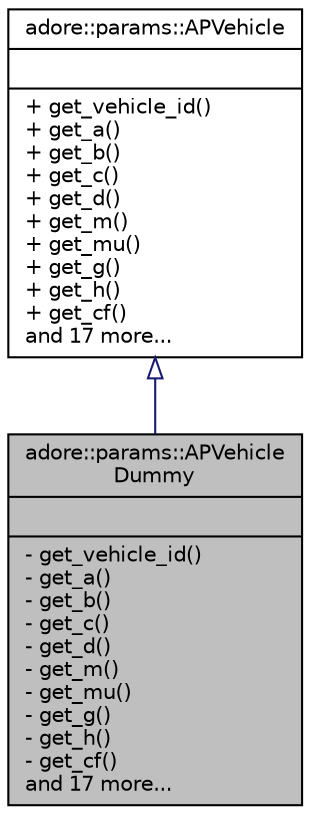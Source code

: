 digraph "adore::params::APVehicleDummy"
{
 // LATEX_PDF_SIZE
  edge [fontname="Helvetica",fontsize="10",labelfontname="Helvetica",labelfontsize="10"];
  node [fontname="Helvetica",fontsize="10",shape=record];
  Node1 [label="{adore::params::APVehicle\lDummy\n||- get_vehicle_id()\l- get_a()\l- get_b()\l- get_c()\l- get_d()\l- get_m()\l- get_mu()\l- get_g()\l- get_h()\l- get_cf()\land 17 more...\l}",height=0.2,width=0.4,color="black", fillcolor="grey75", style="filled", fontcolor="black",tooltip="dummy implementation of an abstract vehicle parameter object for testing purposes"];
  Node2 -> Node1 [dir="back",color="midnightblue",fontsize="10",style="solid",arrowtail="onormal",fontname="Helvetica"];
  Node2 [label="{adore::params::APVehicle\n||+ get_vehicle_id()\l+ get_a()\l+ get_b()\l+ get_c()\l+ get_d()\l+ get_m()\l+ get_mu()\l+ get_g()\l+ get_h()\l+ get_cf()\land 17 more...\l}",height=0.2,width=0.4,color="black", fillcolor="white", style="filled",URL="$classadore_1_1params_1_1APVehicle.html",tooltip="abstract class for vehicle configuration related paremeters"];
}
